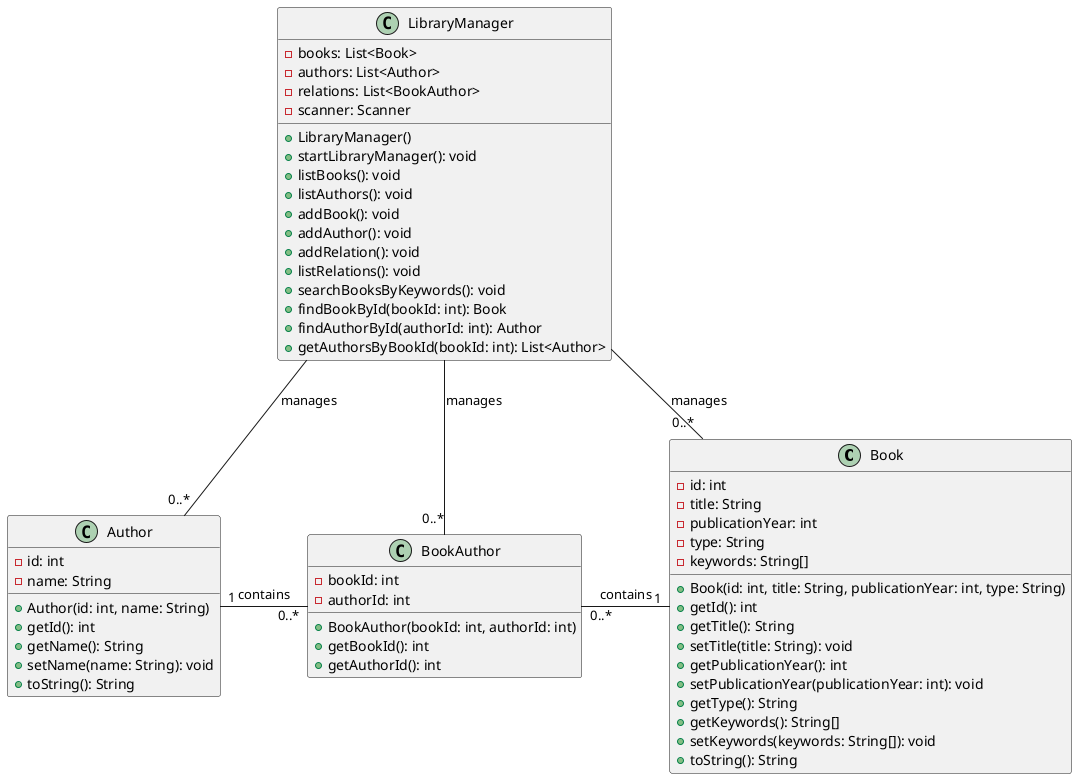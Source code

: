@startuml

class Book {
    -id: int
    -title: String
    -publicationYear: int
    -type: String
    -keywords: String[]
    +Book(id: int, title: String, publicationYear: int, type: String)
    +getId(): int
    +getTitle(): String
    +setTitle(title: String): void
    +getPublicationYear(): int
    +setPublicationYear(publicationYear: int): void
    +getType(): String
    +getKeywords(): String[]
    +setKeywords(keywords: String[]): void
    +toString(): String
}

class Author {
    -id: int
    -name: String
    +Author(id: int, name: String)
    +getId(): int
    +getName(): String
    +setName(name: String): void
    +toString(): String
}

class BookAuthor {
    -bookId: int
    -authorId: int
    +BookAuthor(bookId: int, authorId: int)
    +getBookId(): int
    +getAuthorId(): int
}

class LibraryManager {
    -books: List<Book>
    -authors: List<Author>
    -relations: List<BookAuthor>
    -scanner: Scanner
    +LibraryManager()
    +startLibraryManager(): void
    +listBooks(): void
    +listAuthors(): void
    +addBook(): void
    +addAuthor(): void
    +addRelation(): void
    +listRelations(): void
    +searchBooksByKeywords(): void
    +findBookById(bookId: int): Book
    +findAuthorById(authorId: int): Author
    +getAuthorsByBookId(bookId: int): List<Author>
}

    LibraryManager -- "0..*" Book : manages
    LibraryManager -- "0..*" Author : manages
    LibraryManager -- "0..*" BookAuthor : manages
    Book "1" -l- "0..*" BookAuthor : contains
    Author "1" --r- "0..*" BookAuthor : contains

@enduml